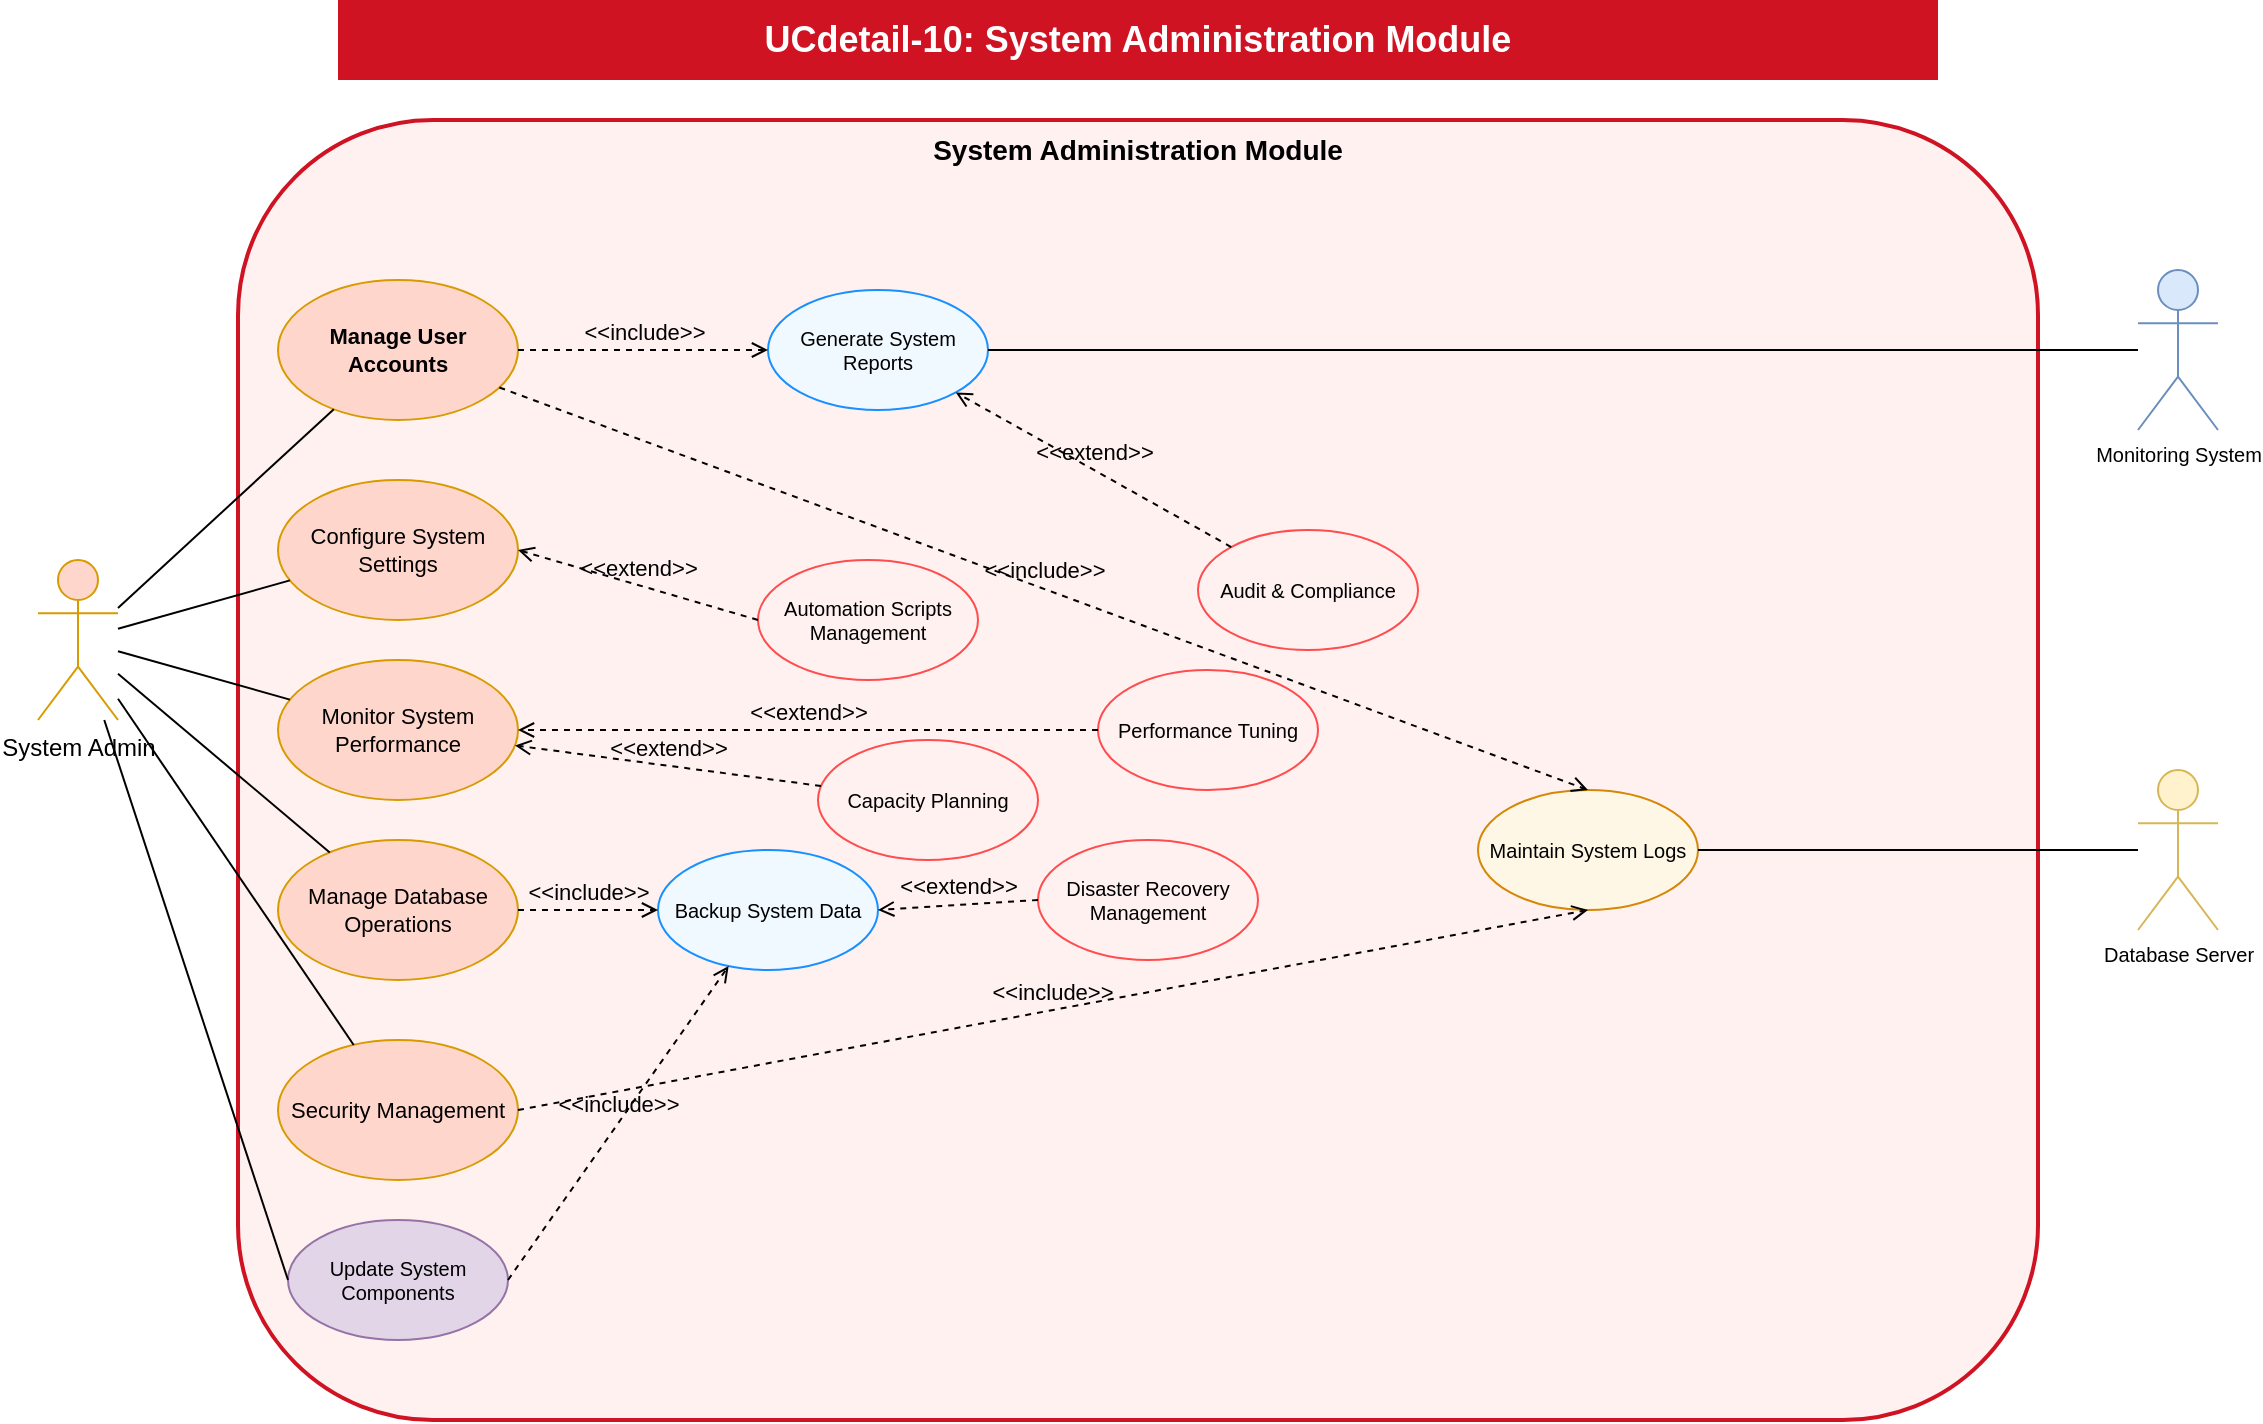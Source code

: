 <mxfile>
    <diagram name="UCdetail-10: System Administration Module" id="ucdetail-10">
        <mxGraphModel dx="1340" dy="583" grid="1" gridSize="10" guides="1" tooltips="1" connect="1" arrows="1" fold="1" page="1" pageScale="1" pageWidth="1200" pageHeight="800" math="0" shadow="0">
            <root>
                <mxCell id="0"/>
                <mxCell id="1" parent="0"/>
                <mxCell id="title" value="UCdetail-10: System Administration Module" style="text;html=1;align=center;verticalAlign=middle;whiteSpace=wrap;rounded=0;fontSize=18;fontStyle=1;fillColor=#cf1322;fontColor=#ffffff" parent="1" vertex="1">
                    <mxGeometry x="200" y="20" width="800" height="40" as="geometry"/>
                </mxCell>
                <mxCell id="system-boundary" value="System Administration Module" style="rounded=1;whiteSpace=wrap;html=1;fontSize=14;fontStyle=1;fillColor=#fff1f0;strokeColor=#cf1322;strokeWidth=2;verticalAlign=top" parent="1" vertex="1">
                    <mxGeometry x="150" y="80" width="900" height="650" as="geometry"/>
                </mxCell>
                <mxCell id="system-admin" value="System Admin" style="shape=umlActor;verticalLabelPosition=bottom;verticalAlign=top;html=1;outlineConnect=0;fontSize=12;fillColor=#ffd6cc;strokeColor=#d79b00" parent="1" vertex="1">
                    <mxGeometry x="50" y="300" width="40" height="80" as="geometry"/>
                </mxCell>
                <mxCell id="database-server" value="Database Server" style="shape=umlActor;verticalLabelPosition=bottom;verticalAlign=top;html=1;outlineConnect=0;fontSize=10;fillColor=#fff2cc;strokeColor=#d6b656" parent="1" vertex="1">
                    <mxGeometry x="1100" y="405" width="40" height="80" as="geometry"/>
                </mxCell>
                <mxCell id="monitoring-system" value="Monitoring System" style="shape=umlActor;verticalLabelPosition=bottom;verticalAlign=top;html=1;outlineConnect=0;fontSize=10;fillColor=#dae8fc;strokeColor=#6c8ebf" parent="1" vertex="1">
                    <mxGeometry x="1100" y="155" width="40" height="80" as="geometry"/>
                </mxCell>
                <mxCell id="manage-users" value="Manage User Accounts" style="ellipse;whiteSpace=wrap;html=1;fontSize=11;fillColor=#ffd6cc;strokeColor=#d79b00;fontStyle=1" parent="1" vertex="1">
                    <mxGeometry x="170" y="160" width="120" height="70" as="geometry"/>
                </mxCell>
                <mxCell id="monitor-system" value="Monitor System Performance" style="ellipse;whiteSpace=wrap;html=1;fontSize=11;fillColor=#ffd6cc;strokeColor=#d79b00" parent="1" vertex="1">
                    <mxGeometry x="170" y="350" width="120" height="70" as="geometry"/>
                </mxCell>
                <mxCell id="manage-database" value="Manage Database Operations" style="ellipse;whiteSpace=wrap;html=1;fontSize=11;fillColor=#ffd6cc;strokeColor=#d79b00" parent="1" vertex="1">
                    <mxGeometry x="170" y="440" width="120" height="70" as="geometry"/>
                </mxCell>
                <mxCell id="configure-system" value="Configure System Settings" style="ellipse;whiteSpace=wrap;html=1;fontSize=11;fillColor=#ffd6cc;strokeColor=#d79b00" parent="1" vertex="1">
                    <mxGeometry x="170" y="260" width="120" height="70" as="geometry"/>
                </mxCell>
                <mxCell id="security-management" value="Security Management" style="ellipse;whiteSpace=wrap;html=1;fontSize=11;fillColor=#ffd6cc;strokeColor=#d79b00" parent="1" vertex="1">
                    <mxGeometry x="170" y="540" width="120" height="70" as="geometry"/>
                </mxCell>
                <mxCell id="backup-system" value="Backup System Data" style="ellipse;whiteSpace=wrap;html=1;fontSize=10;fillColor=#f0f9ff;strokeColor=#1890ff" parent="1" vertex="1">
                    <mxGeometry x="360" y="445" width="110" height="60" as="geometry"/>
                </mxCell>
                <mxCell id="generate-reports" value="Generate System Reports" style="ellipse;whiteSpace=wrap;html=1;fontSize=10;fillColor=#f0f9ff;strokeColor=#1890ff" parent="1" vertex="1">
                    <mxGeometry x="415" y="165" width="110" height="60" as="geometry"/>
                </mxCell>
                <mxCell id="maintain-logs" value="Maintain System Logs" style="ellipse;whiteSpace=wrap;html=1;fontSize=10;fillColor=#fff7e6;strokeColor=#d48806" parent="1" vertex="1">
                    <mxGeometry x="770" y="415" width="110" height="60" as="geometry"/>
                </mxCell>
                <mxCell id="update-system" value="Update System Components" style="ellipse;whiteSpace=wrap;html=1;fontSize=10;fillColor=#e1d5e7;strokeColor=#9673a6" parent="1" vertex="1">
                    <mxGeometry x="175" y="630" width="110" height="60" as="geometry"/>
                </mxCell>
                <mxCell id="disaster-recovery" value="Disaster Recovery Management" style="ellipse;whiteSpace=wrap;html=1;fontSize=10;fillColor=#fff1f0;strokeColor=#ff4d4f" parent="1" vertex="1">
                    <mxGeometry x="550" y="440" width="110" height="60" as="geometry"/>
                </mxCell>
                <mxCell id="performance-tuning" value="Performance Tuning" style="ellipse;whiteSpace=wrap;html=1;fontSize=10;fillColor=#fff1f0;strokeColor=#ff4d4f" parent="1" vertex="1">
                    <mxGeometry x="580" y="355" width="110" height="60" as="geometry"/>
                </mxCell>
                <mxCell id="capacity-planning" value="Capacity Planning" style="ellipse;whiteSpace=wrap;html=1;fontSize=10;fillColor=#fff1f0;strokeColor=#ff4d4f" parent="1" vertex="1">
                    <mxGeometry x="440" y="390" width="110" height="60" as="geometry"/>
                </mxCell>
                <mxCell id="audit-compliance" value="Audit &amp; Compliance" style="ellipse;whiteSpace=wrap;html=1;fontSize=10;fillColor=#fff1f0;strokeColor=#ff4d4f" parent="1" vertex="1">
                    <mxGeometry x="630" y="285" width="110" height="60" as="geometry"/>
                </mxCell>
                <mxCell id="automation-scripts" value="Automation Scripts Management" style="ellipse;whiteSpace=wrap;html=1;fontSize=10;fillColor=#fff1f0;strokeColor=#ff4d4f" parent="1" vertex="1">
                    <mxGeometry x="410" y="300" width="110" height="60" as="geometry"/>
                </mxCell>
                <mxCell id="admin-manage-users" value="" style="endArrow=none;html=1;rounded=0;fontSize=12;startSize=8;endSize=8;exitX=1;exitY=0.3;" parent="1" source="system-admin" target="manage-users" edge="1">
                    <mxGeometry width="50" height="50" relative="1" as="geometry">
                        <mxPoint x="400" y="400" as="sourcePoint"/>
                        <mxPoint x="450" y="350" as="targetPoint"/>
                    </mxGeometry>
                </mxCell>
                <mxCell id="admin-monitor" value="" style="endArrow=none;html=1;rounded=0;fontSize=12;startSize=8;endSize=8;" parent="1" source="system-admin" target="monitor-system" edge="1">
                    <mxGeometry width="50" height="50" relative="1" as="geometry">
                        <mxPoint x="400" y="400" as="sourcePoint"/>
                        <mxPoint x="450" y="350" as="targetPoint"/>
                    </mxGeometry>
                </mxCell>
                <mxCell id="admin-database" value="" style="endArrow=none;html=1;rounded=0;fontSize=12;startSize=8;endSize=8;" parent="1" source="system-admin" target="manage-database" edge="1">
                    <mxGeometry width="50" height="50" relative="1" as="geometry">
                        <mxPoint x="400" y="400" as="sourcePoint"/>
                        <mxPoint x="450" y="350" as="targetPoint"/>
                    </mxGeometry>
                </mxCell>
                <mxCell id="admin-configure" value="" style="endArrow=none;html=1;rounded=0;fontSize=12;startSize=8;endSize=8;" parent="1" source="system-admin" target="configure-system" edge="1">
                    <mxGeometry width="50" height="50" relative="1" as="geometry">
                        <mxPoint x="400" y="400" as="sourcePoint"/>
                        <mxPoint x="450" y="350" as="targetPoint"/>
                    </mxGeometry>
                </mxCell>
                <mxCell id="admin-security" value="" style="endArrow=none;html=1;rounded=0;fontSize=12;startSize=8;endSize=8;" parent="1" source="system-admin" target="security-management" edge="1">
                    <mxGeometry width="50" height="50" relative="1" as="geometry">
                        <mxPoint x="400" y="400" as="sourcePoint"/>
                        <mxPoint x="450" y="350" as="targetPoint"/>
                    </mxGeometry>
                </mxCell>
                <mxCell id="database-connection" value="" style="endArrow=none;html=1;rounded=0;fontSize=12;startSize=8;endSize=8;exitX=0;exitY=0.5;" parent="1" source="database-server" target="maintain-logs" edge="1">
                    <mxGeometry width="50" height="50" relative="1" as="geometry">
                        <mxPoint x="400" y="400" as="sourcePoint"/>
                        <mxPoint x="450" y="350" as="targetPoint"/>
                    </mxGeometry>
                </mxCell>
                <mxCell id="monitoring-connection" value="" style="endArrow=none;html=1;rounded=0;fontSize=12;startSize=8;endSize=8;exitX=0;exitY=0.5;" parent="1" source="monitoring-system" target="generate-reports" edge="1">
                    <mxGeometry width="50" height="50" relative="1" as="geometry">
                        <mxPoint x="400" y="400" as="sourcePoint"/>
                        <mxPoint x="450" y="350" as="targetPoint"/>
                    </mxGeometry>
                </mxCell>
                <mxCell id="2" value="&amp;lt;&amp;lt;include&amp;gt;&amp;gt;" style="html=1;verticalAlign=bottom;labelBackgroundColor=none;endArrow=open;endFill=0;dashed=1;entryX=0.5;entryY=0;entryDx=0;entryDy=0;" parent="1" source="manage-users" target="maintain-logs" edge="1">
                    <mxGeometry width="160" relative="1" as="geometry">
                        <mxPoint x="380" y="470" as="sourcePoint"/>
                        <mxPoint x="540" y="470" as="targetPoint"/>
                    </mxGeometry>
                </mxCell>
                <mxCell id="3" value="&amp;lt;&amp;lt;include&amp;gt;&amp;gt;" style="html=1;verticalAlign=bottom;labelBackgroundColor=none;endArrow=open;endFill=0;dashed=1;exitX=1;exitY=0.5;exitDx=0;exitDy=0;" parent="1" source="manage-users" target="generate-reports" edge="1">
                    <mxGeometry width="160" relative="1" as="geometry">
                        <mxPoint x="300" y="205" as="sourcePoint"/>
                        <mxPoint x="680" y="395" as="targetPoint"/>
                    </mxGeometry>
                </mxCell>
                <mxCell id="4" value="&amp;lt;&amp;lt;include&amp;gt;&amp;gt;" style="html=1;verticalAlign=bottom;labelBackgroundColor=none;endArrow=open;endFill=0;dashed=1;exitX=1;exitY=0.5;exitDx=0;exitDy=0;entryX=0;entryY=0.5;entryDx=0;entryDy=0;" parent="1" source="manage-database" target="backup-system" edge="1">
                    <mxGeometry width="160" relative="1" as="geometry">
                        <mxPoint x="300" y="205" as="sourcePoint"/>
                        <mxPoint x="490" y="205" as="targetPoint"/>
                    </mxGeometry>
                </mxCell>
                <mxCell id="5" value="&amp;lt;&amp;lt;include&amp;gt;&amp;gt;" style="html=1;verticalAlign=bottom;labelBackgroundColor=none;endArrow=open;endFill=0;dashed=1;entryX=0.5;entryY=1;entryDx=0;entryDy=0;exitX=1;exitY=0.5;exitDx=0;exitDy=0;" parent="1" source="security-management" target="maintain-logs" edge="1">
                    <mxGeometry width="160" relative="1" as="geometry">
                        <mxPoint x="288" y="226" as="sourcePoint"/>
                        <mxPoint x="680" y="395" as="targetPoint"/>
                    </mxGeometry>
                </mxCell>
                <mxCell id="6" value="" style="endArrow=none;html=1;rounded=0;fontSize=12;startSize=8;endSize=8;entryX=0;entryY=0.5;entryDx=0;entryDy=0;" parent="1" source="system-admin" target="update-system" edge="1">
                    <mxGeometry width="50" height="50" relative="1" as="geometry">
                        <mxPoint x="100" y="379" as="sourcePoint"/>
                        <mxPoint x="218" y="552" as="targetPoint"/>
                    </mxGeometry>
                </mxCell>
                <mxCell id="7" value="&amp;lt;&amp;lt;include&amp;gt;&amp;gt;" style="html=1;verticalAlign=bottom;labelBackgroundColor=none;endArrow=open;endFill=0;dashed=1;exitX=1;exitY=0.5;exitDx=0;exitDy=0;" parent="1" source="update-system" target="backup-system" edge="1">
                    <mxGeometry width="160" relative="1" as="geometry">
                        <mxPoint x="300" y="485" as="sourcePoint"/>
                        <mxPoint x="370" y="485" as="targetPoint"/>
                    </mxGeometry>
                </mxCell>
                <mxCell id="8" value="&amp;lt;&amp;lt;extend&amp;gt;&amp;gt;" style="html=1;verticalAlign=bottom;labelBackgroundColor=none;endArrow=open;endFill=0;dashed=1;exitX=0;exitY=0.5;exitDx=0;exitDy=0;entryX=1;entryY=0.5;entryDx=0;entryDy=0;" parent="1" source="performance-tuning" target="monitor-system" edge="1">
                    <mxGeometry width="160" relative="1" as="geometry">
                        <mxPoint x="420" y="470" as="sourcePoint"/>
                        <mxPoint x="580" y="470" as="targetPoint"/>
                    </mxGeometry>
                </mxCell>
                <mxCell id="9" value="&amp;lt;&amp;lt;extend&amp;gt;&amp;gt;" style="html=1;verticalAlign=bottom;labelBackgroundColor=none;endArrow=open;endFill=0;dashed=1;" parent="1" source="capacity-planning" target="monitor-system" edge="1">
                    <mxGeometry width="160" relative="1" as="geometry">
                        <mxPoint x="425" y="395" as="sourcePoint"/>
                        <mxPoint x="300" y="395" as="targetPoint"/>
                    </mxGeometry>
                </mxCell>
                <mxCell id="10" value="&amp;lt;&amp;lt;extend&amp;gt;&amp;gt;" style="html=1;verticalAlign=bottom;labelBackgroundColor=none;endArrow=open;endFill=0;dashed=1;entryX=1;entryY=0.5;entryDx=0;entryDy=0;exitX=0;exitY=0.5;exitDx=0;exitDy=0;" parent="1" source="disaster-recovery" target="backup-system" edge="1">
                    <mxGeometry width="160" relative="1" as="geometry">
                        <mxPoint x="408" y="340" as="sourcePoint"/>
                        <mxPoint x="292" y="378" as="targetPoint"/>
                    </mxGeometry>
                </mxCell>
                <mxCell id="11" value="&amp;lt;&amp;lt;extend&amp;gt;&amp;gt;" style="html=1;verticalAlign=bottom;labelBackgroundColor=none;endArrow=open;endFill=0;dashed=1;entryX=1;entryY=1;entryDx=0;entryDy=0;" parent="1" source="audit-compliance" target="generate-reports" edge="1">
                    <mxGeometry width="160" relative="1" as="geometry">
                        <mxPoint x="560" y="395" as="sourcePoint"/>
                        <mxPoint x="300" y="395" as="targetPoint"/>
                    </mxGeometry>
                </mxCell>
                <mxCell id="12" value="&amp;lt;&amp;lt;extend&amp;gt;&amp;gt;" style="html=1;verticalAlign=bottom;labelBackgroundColor=none;endArrow=open;endFill=0;dashed=1;exitX=0;exitY=0.5;exitDx=0;exitDy=0;entryX=1;entryY=0.5;entryDx=0;entryDy=0;" parent="1" source="automation-scripts" target="configure-system" edge="1">
                    <mxGeometry width="160" relative="1" as="geometry">
                        <mxPoint x="590" y="395" as="sourcePoint"/>
                        <mxPoint x="300" y="395" as="targetPoint"/>
                    </mxGeometry>
                </mxCell>
            </root>
        </mxGraphModel>
    </diagram>
</mxfile>